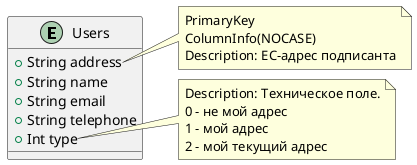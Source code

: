@startuml
entity Users {
    +String address
    +String name
    +String email
    +String telephone
    +Int type
}

' Annotations and additional metadata
note right of Users::address
  PrimaryKey
  ColumnInfo(NOCASE)
  Description: EC-aдрес подписанта
end note

note right of Users::type
  Description: Техническое поле.
  0 - не мой адрес
  1 - мой адрес
  2 - мой текущий адрес
end note

@enduml
